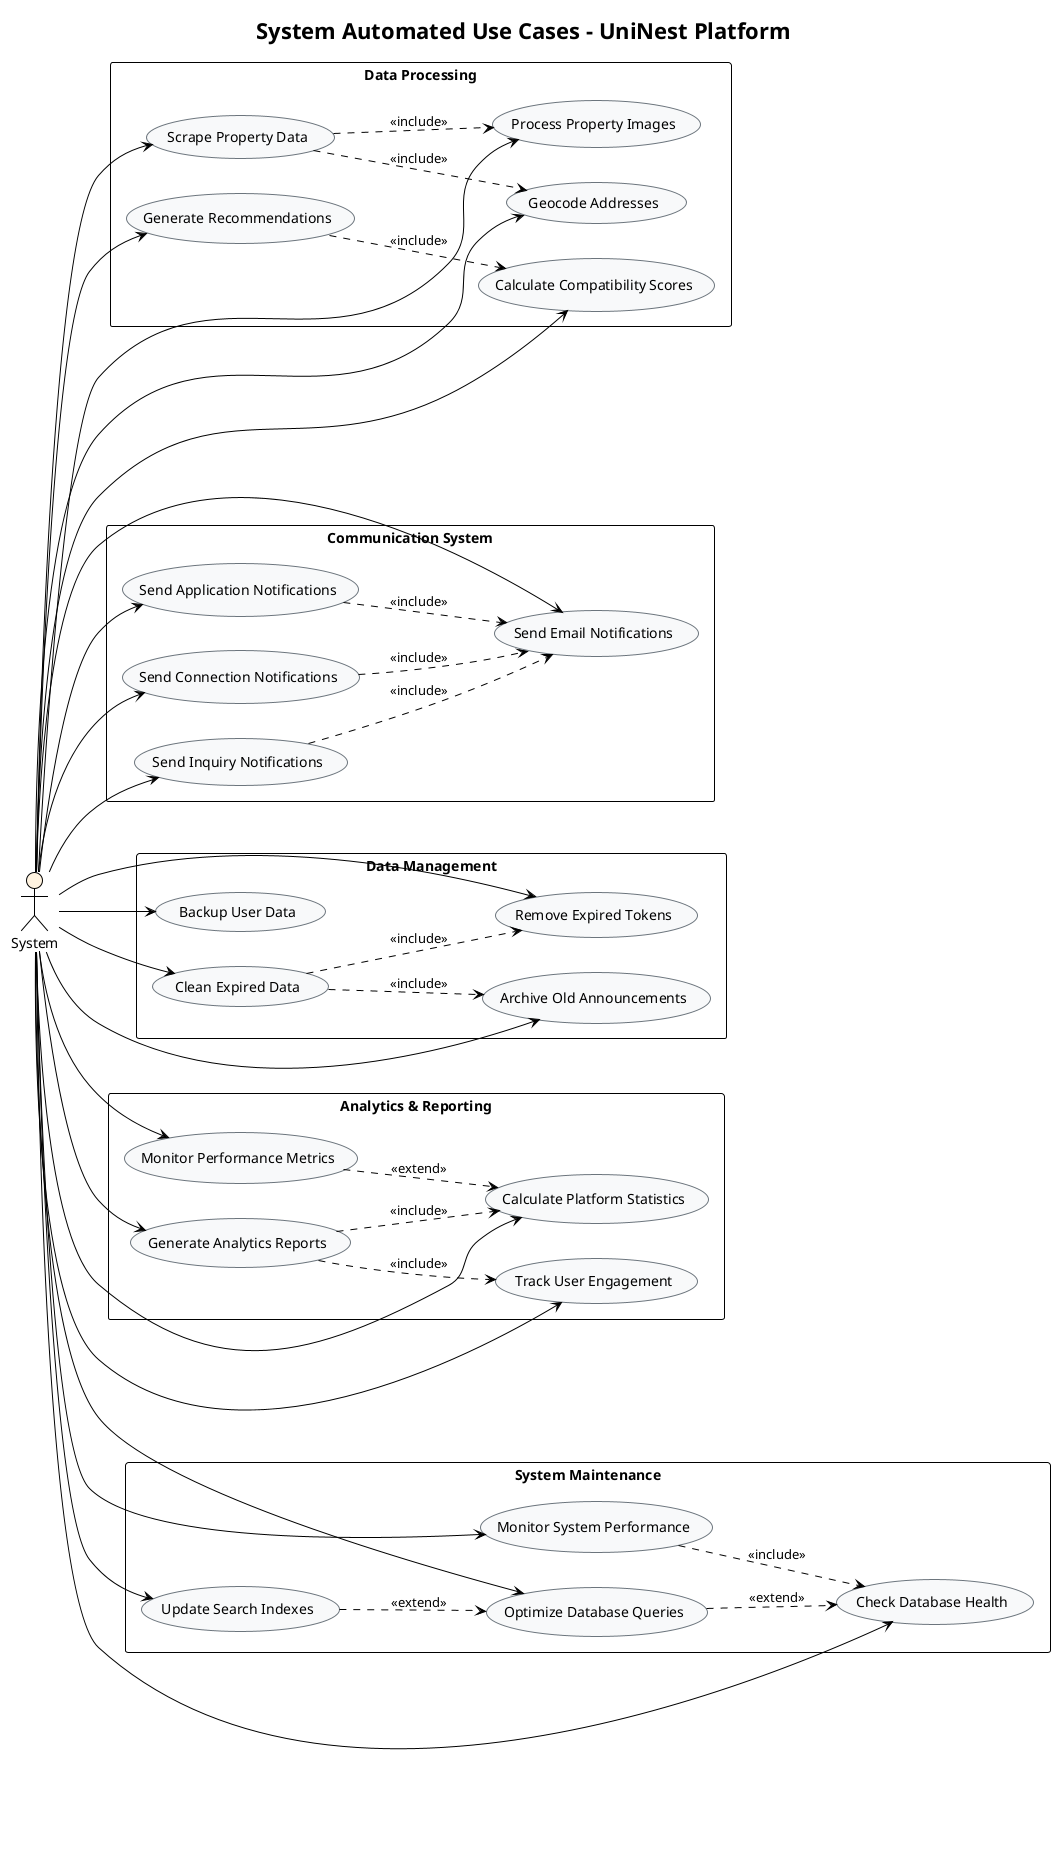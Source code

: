 @startuml System Use Case Diagram - UniNest Platform

!theme plain
skinparam backgroundColor white
skinparam actorBackgroundColor #FFF3E0
skinparam usecaseBackgroundColor #F8F9FA
skinparam usecaseBorderColor #6C757D
skinparam packageStyle rectangle

title "System Automated Use Cases - UniNest Platform"

left to right direction

actor "System" as system

package "Data Processing" {
    usecase "Scrape Property Data" as scrapeData
    usecase "Process Property Images" as processImages
    usecase "Geocode Addresses" as geocodeAddresses
    usecase "Generate Recommendations" as generateRecommendations
    usecase "Calculate Compatibility Scores" as calculateScores
}

package "Communication System" {
    usecase "Send Email Notifications" as sendEmails
    usecase "Send Inquiry Notifications" as sendInquiryNotifications
    usecase "Send Application Notifications" as sendAppNotifications
    usecase "Send Connection Notifications" as sendConnectionNotifications
}

package "Data Management" {
    usecase "Clean Expired Data" as cleanExpiredData
    usecase "Remove Expired Tokens" as removeTokens
    usecase "Archive Old Announcements" as archiveAnnouncements
    usecase "Backup User Data" as backupData
}

package "Analytics & Reporting" {
    usecase "Generate Analytics Reports" as generateReports
    usecase "Calculate Platform Statistics" as calculateStats
    usecase "Track User Engagement" as trackEngagement
    usecase "Monitor Performance Metrics" as monitorMetrics
}

package "System Maintenance" {
    usecase "Monitor System Performance" as monitorSystem
    usecase "Check Database Health" as checkDatabase
    usecase "Optimize Database Queries" as optimizeQueries
    usecase "Update Search Indexes" as updateIndexes
}

' Data Processing relationships
system --> scrapeData
system --> processImages
system --> geocodeAddresses
system --> generateRecommendations
system --> calculateScores

' Include/Extend relationships for Data Processing
scrapeData ..> processImages : <<include>>
scrapeData ..> geocodeAddresses : <<include>>
generateRecommendations ..> calculateScores : <<include>>

' Communication System relationships
system --> sendEmails
system --> sendInquiryNotifications
system --> sendAppNotifications
system --> sendConnectionNotifications

' Include/Extend relationships for Communication
sendInquiryNotifications ..> sendEmails : <<include>>
sendAppNotifications ..> sendEmails : <<include>>
sendConnectionNotifications ..> sendEmails : <<include>>

' Data Management relationships
system --> cleanExpiredData
system --> removeTokens
system --> archiveAnnouncements
system --> backupData

' Include/Extend relationships for Data Management
cleanExpiredData ..> removeTokens : <<include>>
cleanExpiredData ..> archiveAnnouncements : <<include>>

' Analytics & Reporting relationships
system --> generateReports
system --> calculateStats
system --> trackEngagement
system --> monitorMetrics

' Include/Extend relationships for Analytics
generateReports ..> calculateStats : <<include>>
generateReports ..> trackEngagement : <<include>>
monitorMetrics ..> calculateStats : <<extend>>

' System Maintenance relationships
system --> monitorSystem
system --> checkDatabase
system --> optimizeQueries
system --> updateIndexes

' Include/Extend relationships for System Maintenance
monitorSystem ..> checkDatabase : <<include>>
optimizeQueries ..> checkDatabase : <<extend>>
updateIndexes ..> optimizeQueries : <<extend>>

@enduml 